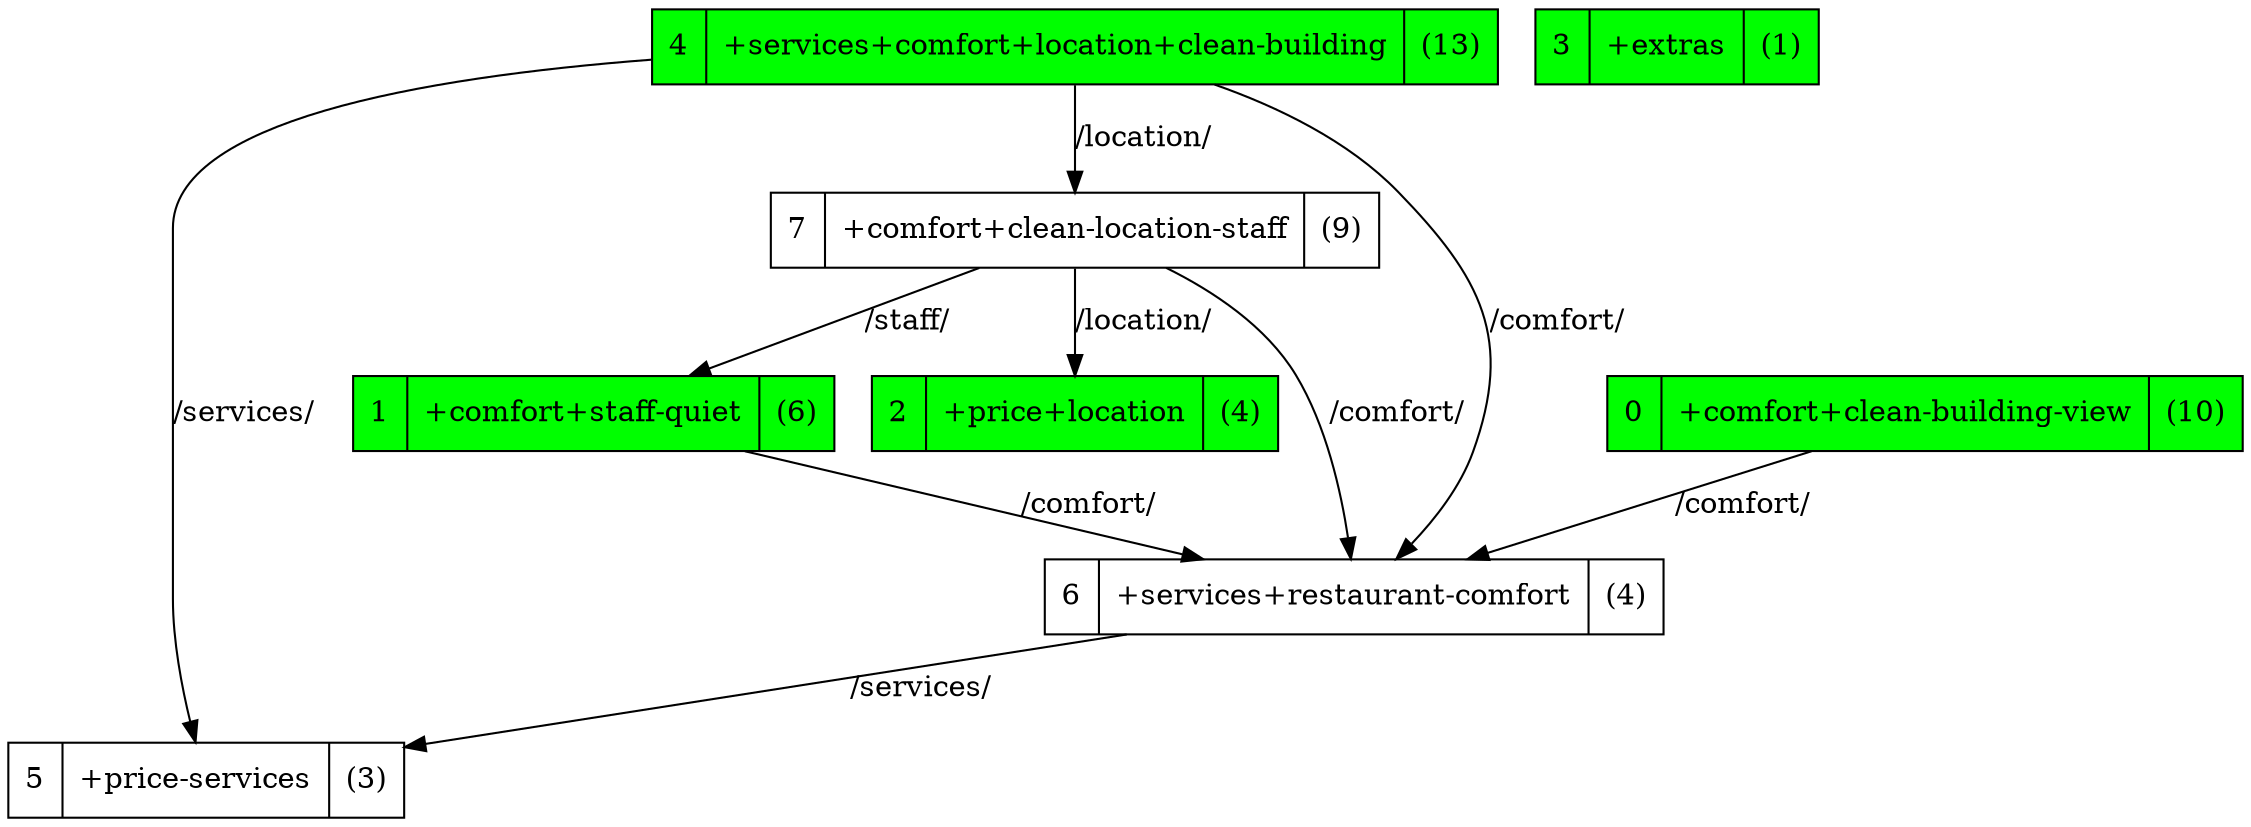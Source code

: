 strict digraph G {
1 [shape=record, label="1 | +comfort+staff-quiet| (6)", style=filled, fillcolor=green];
0 [shape=record, label="0 | +comfort+clean-building-view| (10)", style=filled, fillcolor=green];
3 [shape=record, label="3 | +extras| (1)", style=filled, fillcolor=green];
2 [shape=record, label="2 | +price+location| (4)", style=filled, fillcolor=green];
5 [shape=record, label="5 | +price-services| (3)"];
4 [shape=record, label="4 | +services+comfort+location+clean-building| (13)", style=filled, fillcolor=green];
7 [shape=record, label="7 | +comfort+clean-location-staff| (9)"];
6 [shape=record, label="6 | +services+restaurant-comfort| (4)"];
1 -> 6  [label="/comfort/"];
0 -> 6  [label="/comfort/"];
4 -> 5  [label="/services/"];
4 -> 7  [label="/location/"];
4 -> 6  [label="/comfort/"];
7 -> 1  [label="/staff/"];
7 -> 2  [label="/location/"];
7 -> 6  [label="/comfort/"];
6 -> 5  [label="/services/"];
}
